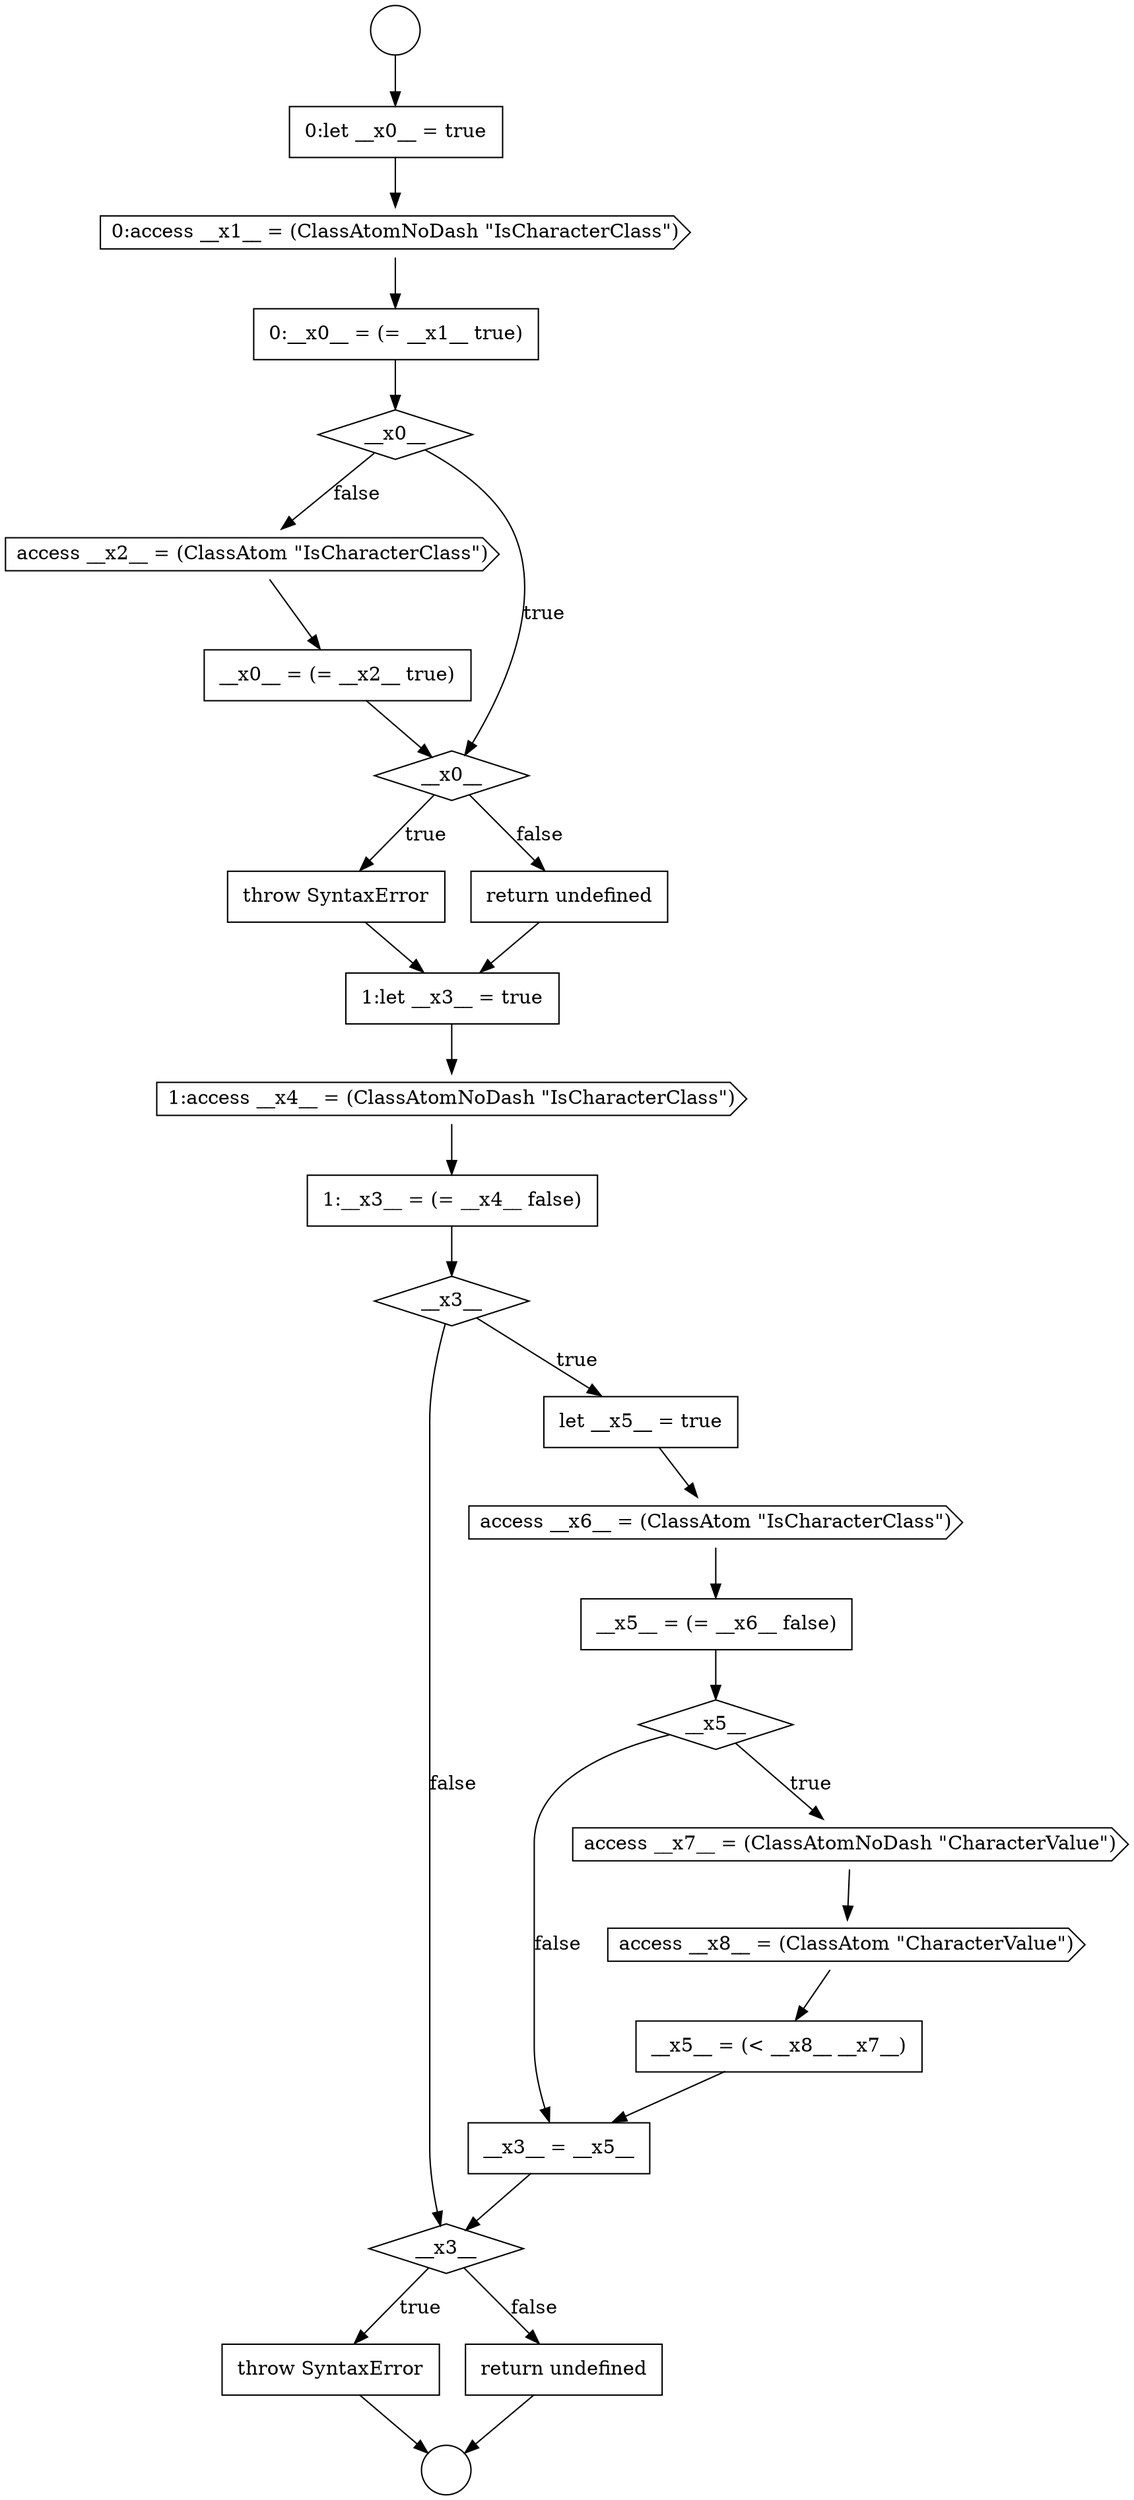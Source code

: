 digraph {
  node21307 [shape=none, margin=0, label=<<font color="black">
    <table border="0" cellborder="1" cellspacing="0" cellpadding="10">
      <tr><td align="left">throw SyntaxError</td></tr>
    </table>
  </font>> color="black" fillcolor="white" style=filled]
  node21320 [shape=none, margin=0, label=<<font color="black">
    <table border="0" cellborder="1" cellspacing="0" cellpadding="10">
      <tr><td align="left">__x3__ = __x5__</td></tr>
    </table>
  </font>> color="black" fillcolor="white" style=filled]
  node21310 [shape=cds, label=<<font color="black">1:access __x4__ = (ClassAtomNoDash &quot;IsCharacterClass&quot;)</font>> color="black" fillcolor="white" style=filled]
  node21300 [shape=none, margin=0, label=<<font color="black">
    <table border="0" cellborder="1" cellspacing="0" cellpadding="10">
      <tr><td align="left">0:let __x0__ = true</td></tr>
    </table>
  </font>> color="black" fillcolor="white" style=filled]
  node21317 [shape=cds, label=<<font color="black">access __x7__ = (ClassAtomNoDash &quot;CharacterValue&quot;)</font>> color="black" fillcolor="white" style=filled]
  node21304 [shape=cds, label=<<font color="black">access __x2__ = (ClassAtom &quot;IsCharacterClass&quot;)</font>> color="black" fillcolor="white" style=filled]
  node21309 [shape=none, margin=0, label=<<font color="black">
    <table border="0" cellborder="1" cellspacing="0" cellpadding="10">
      <tr><td align="left">1:let __x3__ = true</td></tr>
    </table>
  </font>> color="black" fillcolor="white" style=filled]
  node21314 [shape=cds, label=<<font color="black">access __x6__ = (ClassAtom &quot;IsCharacterClass&quot;)</font>> color="black" fillcolor="white" style=filled]
  node21305 [shape=none, margin=0, label=<<font color="black">
    <table border="0" cellborder="1" cellspacing="0" cellpadding="10">
      <tr><td align="left">__x0__ = (= __x2__ true)</td></tr>
    </table>
  </font>> color="black" fillcolor="white" style=filled]
  node21315 [shape=none, margin=0, label=<<font color="black">
    <table border="0" cellborder="1" cellspacing="0" cellpadding="10">
      <tr><td align="left">__x5__ = (= __x6__ false)</td></tr>
    </table>
  </font>> color="black" fillcolor="white" style=filled]
  node21298 [shape=circle label=" " color="black" fillcolor="white" style=filled]
  node21302 [shape=none, margin=0, label=<<font color="black">
    <table border="0" cellborder="1" cellspacing="0" cellpadding="10">
      <tr><td align="left">0:__x0__ = (= __x1__ true)</td></tr>
    </table>
  </font>> color="black" fillcolor="white" style=filled]
  node21321 [shape=diamond, label=<<font color="black">__x3__</font>> color="black" fillcolor="white" style=filled]
  node21299 [shape=circle label=" " color="black" fillcolor="white" style=filled]
  node21311 [shape=none, margin=0, label=<<font color="black">
    <table border="0" cellborder="1" cellspacing="0" cellpadding="10">
      <tr><td align="left">1:__x3__ = (= __x4__ false)</td></tr>
    </table>
  </font>> color="black" fillcolor="white" style=filled]
  node21316 [shape=diamond, label=<<font color="black">__x5__</font>> color="black" fillcolor="white" style=filled]
  node21322 [shape=none, margin=0, label=<<font color="black">
    <table border="0" cellborder="1" cellspacing="0" cellpadding="10">
      <tr><td align="left">throw SyntaxError</td></tr>
    </table>
  </font>> color="black" fillcolor="white" style=filled]
  node21303 [shape=diamond, label=<<font color="black">__x0__</font>> color="black" fillcolor="white" style=filled]
  node21313 [shape=none, margin=0, label=<<font color="black">
    <table border="0" cellborder="1" cellspacing="0" cellpadding="10">
      <tr><td align="left">let __x5__ = true</td></tr>
    </table>
  </font>> color="black" fillcolor="white" style=filled]
  node21306 [shape=diamond, label=<<font color="black">__x0__</font>> color="black" fillcolor="white" style=filled]
  node21318 [shape=cds, label=<<font color="black">access __x8__ = (ClassAtom &quot;CharacterValue&quot;)</font>> color="black" fillcolor="white" style=filled]
  node21301 [shape=cds, label=<<font color="black">0:access __x1__ = (ClassAtomNoDash &quot;IsCharacterClass&quot;)</font>> color="black" fillcolor="white" style=filled]
  node21312 [shape=diamond, label=<<font color="black">__x3__</font>> color="black" fillcolor="white" style=filled]
  node21323 [shape=none, margin=0, label=<<font color="black">
    <table border="0" cellborder="1" cellspacing="0" cellpadding="10">
      <tr><td align="left">return undefined</td></tr>
    </table>
  </font>> color="black" fillcolor="white" style=filled]
  node21319 [shape=none, margin=0, label=<<font color="black">
    <table border="0" cellborder="1" cellspacing="0" cellpadding="10">
      <tr><td align="left">__x5__ = (&lt; __x8__ __x7__)</td></tr>
    </table>
  </font>> color="black" fillcolor="white" style=filled]
  node21308 [shape=none, margin=0, label=<<font color="black">
    <table border="0" cellborder="1" cellspacing="0" cellpadding="10">
      <tr><td align="left">return undefined</td></tr>
    </table>
  </font>> color="black" fillcolor="white" style=filled]
  node21308 -> node21309 [ color="black"]
  node21311 -> node21312 [ color="black"]
  node21322 -> node21299 [ color="black"]
  node21323 -> node21299 [ color="black"]
  node21318 -> node21319 [ color="black"]
  node21319 -> node21320 [ color="black"]
  node21309 -> node21310 [ color="black"]
  node21320 -> node21321 [ color="black"]
  node21312 -> node21313 [label=<<font color="black">true</font>> color="black"]
  node21312 -> node21321 [label=<<font color="black">false</font>> color="black"]
  node21314 -> node21315 [ color="black"]
  node21303 -> node21306 [label=<<font color="black">true</font>> color="black"]
  node21303 -> node21304 [label=<<font color="black">false</font>> color="black"]
  node21300 -> node21301 [ color="black"]
  node21310 -> node21311 [ color="black"]
  node21313 -> node21314 [ color="black"]
  node21304 -> node21305 [ color="black"]
  node21307 -> node21309 [ color="black"]
  node21315 -> node21316 [ color="black"]
  node21305 -> node21306 [ color="black"]
  node21321 -> node21322 [label=<<font color="black">true</font>> color="black"]
  node21321 -> node21323 [label=<<font color="black">false</font>> color="black"]
  node21306 -> node21307 [label=<<font color="black">true</font>> color="black"]
  node21306 -> node21308 [label=<<font color="black">false</font>> color="black"]
  node21301 -> node21302 [ color="black"]
  node21302 -> node21303 [ color="black"]
  node21298 -> node21300 [ color="black"]
  node21316 -> node21317 [label=<<font color="black">true</font>> color="black"]
  node21316 -> node21320 [label=<<font color="black">false</font>> color="black"]
  node21317 -> node21318 [ color="black"]
}
